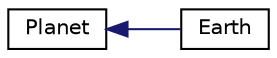 digraph "Graphical Class Hierarchy"
{
  edge [fontname="Helvetica",fontsize="10",labelfontname="Helvetica",labelfontsize="10"];
  node [fontname="Helvetica",fontsize="10",shape=record];
  rankdir="LR";
  Node0 [label="Planet",height=0.2,width=0.4,color="black", fillcolor="white", style="filled",URL="$classPlanet.html",tooltip="default class for the planet "];
  Node0 -> Node1 [dir="back",color="midnightblue",fontsize="10",style="solid",fontname="Helvetica"];
  Node1 [label="Earth",height=0.2,width=0.4,color="black", fillcolor="white", style="filled",URL="$classEarth.html",tooltip="earth is a special planet, because we need access to more textures "];
}
